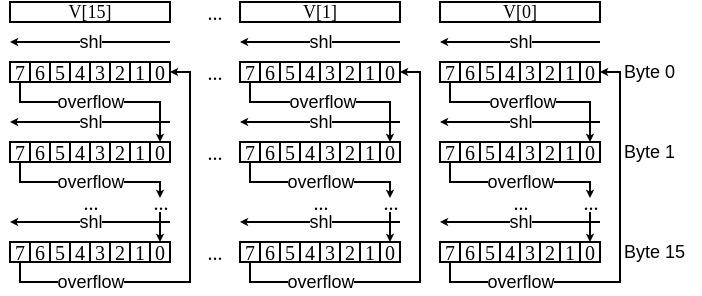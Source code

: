 <mxfile version="20.8.16" type="device"><diagram name="Page-1" id="0pvy6qxoEaxMFoa7EttJ"><mxGraphModel dx="1248" dy="237" grid="1" gridSize="10" guides="1" tooltips="1" connect="1" arrows="1" fold="1" page="1" pageScale="1" pageWidth="850" pageHeight="1100" math="0" shadow="0"><root><mxCell id="0"/><mxCell id="1" parent="0"/><mxCell id="PZWgFPR_Xc56reO80ckv-42" style="edgeStyle=orthogonalEdgeStyle;rounded=0;orthogonalLoop=1;jettySize=auto;html=1;entryX=0.5;entryY=0;entryDx=0;entryDy=0;fontFamily=Helvetica;fontSize=10;endSize=1;" edge="1" parent="1" source="PZWgFPR_Xc56reO80ckv-1"><mxGeometry relative="1" as="geometry"><mxPoint x="275" y="150" as="targetPoint"/><Array as="points"><mxPoint x="205" y="130"/><mxPoint x="275" y="130"/></Array></mxGeometry></mxCell><mxCell id="PZWgFPR_Xc56reO80ckv-47" value="overflow" style="edgeLabel;html=1;align=center;verticalAlign=middle;resizable=0;points=[];fontSize=9;fontFamily=Helvetica;" vertex="1" connectable="0" parent="PZWgFPR_Xc56reO80ckv-42"><mxGeometry x="-0.25" relative="1" as="geometry"><mxPoint x="8" as="offset"/></mxGeometry></mxCell><mxCell id="PZWgFPR_Xc56reO80ckv-1" value="7" style="rounded=0;whiteSpace=wrap;html=1;fontSize=10;fontFamily=Source Code Pro;" vertex="1" parent="1"><mxGeometry x="200" y="110" width="10" height="10" as="geometry"/></mxCell><mxCell id="PZWgFPR_Xc56reO80ckv-2" value="6" style="rounded=0;whiteSpace=wrap;html=1;fontSize=10;fontFamily=Source Code Pro;" vertex="1" parent="1"><mxGeometry x="210" y="110" width="10" height="10" as="geometry"/></mxCell><mxCell id="PZWgFPR_Xc56reO80ckv-3" value="5" style="rounded=0;whiteSpace=wrap;html=1;fontSize=10;fontFamily=Source Code Pro;" vertex="1" parent="1"><mxGeometry x="220" y="110" width="10" height="10" as="geometry"/></mxCell><mxCell id="PZWgFPR_Xc56reO80ckv-4" value="4" style="rounded=0;whiteSpace=wrap;html=1;fontSize=10;fontFamily=Source Code Pro;" vertex="1" parent="1"><mxGeometry x="230" y="110" width="10" height="10" as="geometry"/></mxCell><mxCell id="PZWgFPR_Xc56reO80ckv-5" value="3" style="rounded=0;whiteSpace=wrap;html=1;fontSize=10;fontFamily=Source Code Pro;" vertex="1" parent="1"><mxGeometry x="240" y="110" width="10" height="10" as="geometry"/></mxCell><mxCell id="PZWgFPR_Xc56reO80ckv-6" value="2" style="rounded=0;whiteSpace=wrap;html=1;fontSize=10;fontFamily=Source Code Pro;" vertex="1" parent="1"><mxGeometry x="250" y="110" width="10" height="10" as="geometry"/></mxCell><mxCell id="PZWgFPR_Xc56reO80ckv-7" value="1" style="rounded=0;whiteSpace=wrap;html=1;fontSize=10;fontFamily=Source Code Pro;" vertex="1" parent="1"><mxGeometry x="260" y="110" width="10" height="10" as="geometry"/></mxCell><mxCell id="PZWgFPR_Xc56reO80ckv-8" value="0" style="rounded=0;whiteSpace=wrap;html=1;fontSize=10;fontFamily=Source Code Pro;" vertex="1" parent="1"><mxGeometry x="270" y="110" width="10" height="10" as="geometry"/></mxCell><mxCell id="PZWgFPR_Xc56reO80ckv-36" value="..." style="text;html=1;strokeColor=none;fillColor=none;align=center;verticalAlign=middle;whiteSpace=wrap;rounded=0;fontSize=10;fontFamily=Source Code Pro;" vertex="1" parent="1"><mxGeometry x="95" y="110" width="25" height="10" as="geometry"/></mxCell><mxCell id="PZWgFPR_Xc56reO80ckv-37" value="Byte 0" style="text;html=1;strokeColor=none;fillColor=none;align=left;verticalAlign=middle;whiteSpace=wrap;rounded=0;fontSize=9;fontFamily=Helvetica;" vertex="1" parent="1"><mxGeometry x="290" y="110" width="40" height="10" as="geometry"/></mxCell><mxCell id="PZWgFPR_Xc56reO80ckv-45" value="" style="endArrow=classic;html=1;rounded=0;fontFamily=Helvetica;fontSize=10;endSize=1;" edge="1" parent="1"><mxGeometry width="50" height="50" relative="1" as="geometry"><mxPoint x="280" y="140" as="sourcePoint"/><mxPoint x="200" y="140" as="targetPoint"/></mxGeometry></mxCell><mxCell id="PZWgFPR_Xc56reO80ckv-46" value="shl" style="edgeLabel;html=1;align=center;verticalAlign=middle;resizable=0;points=[];fontSize=9;fontFamily=Helvetica;" vertex="1" connectable="0" parent="PZWgFPR_Xc56reO80ckv-45"><mxGeometry x="0.272" relative="1" as="geometry"><mxPoint x="11" as="offset"/></mxGeometry></mxCell><mxCell id="PZWgFPR_Xc56reO80ckv-48" style="edgeStyle=orthogonalEdgeStyle;rounded=0;orthogonalLoop=1;jettySize=auto;html=1;fontFamily=Helvetica;fontSize=10;endSize=1;" edge="1" parent="1" source="PZWgFPR_Xc56reO80ckv-50"><mxGeometry relative="1" as="geometry"><mxPoint x="275" y="178" as="targetPoint"/><Array as="points"><mxPoint x="205" y="170"/><mxPoint x="275" y="170"/></Array></mxGeometry></mxCell><mxCell id="PZWgFPR_Xc56reO80ckv-49" value="overflow" style="edgeLabel;html=1;align=center;verticalAlign=middle;resizable=0;points=[];fontSize=9;fontFamily=Helvetica;" vertex="1" connectable="0" parent="PZWgFPR_Xc56reO80ckv-48"><mxGeometry x="-0.25" relative="1" as="geometry"><mxPoint x="12" as="offset"/></mxGeometry></mxCell><mxCell id="PZWgFPR_Xc56reO80ckv-50" value="7" style="rounded=0;whiteSpace=wrap;html=1;fontSize=10;fontFamily=Source Code Pro;" vertex="1" parent="1"><mxGeometry x="200" y="150" width="10" height="10" as="geometry"/></mxCell><mxCell id="PZWgFPR_Xc56reO80ckv-51" value="6" style="rounded=0;whiteSpace=wrap;html=1;fontSize=10;fontFamily=Source Code Pro;" vertex="1" parent="1"><mxGeometry x="210" y="150" width="10" height="10" as="geometry"/></mxCell><mxCell id="PZWgFPR_Xc56reO80ckv-52" value="5" style="rounded=0;whiteSpace=wrap;html=1;fontSize=10;fontFamily=Source Code Pro;" vertex="1" parent="1"><mxGeometry x="220" y="150" width="10" height="10" as="geometry"/></mxCell><mxCell id="PZWgFPR_Xc56reO80ckv-53" value="4" style="rounded=0;whiteSpace=wrap;html=1;fontSize=10;fontFamily=Source Code Pro;" vertex="1" parent="1"><mxGeometry x="230" y="150" width="10" height="10" as="geometry"/></mxCell><mxCell id="PZWgFPR_Xc56reO80ckv-54" value="3" style="rounded=0;whiteSpace=wrap;html=1;fontSize=10;fontFamily=Source Code Pro;" vertex="1" parent="1"><mxGeometry x="240" y="150" width="10" height="10" as="geometry"/></mxCell><mxCell id="PZWgFPR_Xc56reO80ckv-55" value="2" style="rounded=0;whiteSpace=wrap;html=1;fontSize=10;fontFamily=Source Code Pro;" vertex="1" parent="1"><mxGeometry x="250" y="150" width="10" height="10" as="geometry"/></mxCell><mxCell id="PZWgFPR_Xc56reO80ckv-56" value="1" style="rounded=0;whiteSpace=wrap;html=1;fontSize=10;fontFamily=Source Code Pro;" vertex="1" parent="1"><mxGeometry x="260" y="150" width="10" height="10" as="geometry"/></mxCell><mxCell id="PZWgFPR_Xc56reO80ckv-57" value="0" style="rounded=0;whiteSpace=wrap;html=1;fontSize=10;fontFamily=Source Code Pro;" vertex="1" parent="1"><mxGeometry x="270" y="150" width="10" height="10" as="geometry"/></mxCell><mxCell id="PZWgFPR_Xc56reO80ckv-58" value="..." style="text;html=1;strokeColor=none;fillColor=none;align=center;verticalAlign=middle;whiteSpace=wrap;rounded=0;fontSize=10;fontFamily=Source Code Pro;" vertex="1" parent="1"><mxGeometry x="95" y="150" width="25" height="10" as="geometry"/></mxCell><mxCell id="PZWgFPR_Xc56reO80ckv-59" value="Byte 1" style="text;html=1;strokeColor=none;fillColor=none;align=left;verticalAlign=middle;whiteSpace=wrap;rounded=0;fontSize=9;fontFamily=Helvetica;" vertex="1" parent="1"><mxGeometry x="290" y="150" width="40" height="10" as="geometry"/></mxCell><mxCell id="PZWgFPR_Xc56reO80ckv-60" value="" style="endArrow=classic;html=1;rounded=0;fontFamily=Helvetica;fontSize=10;endSize=1;" edge="1" parent="1"><mxGeometry width="50" height="50" relative="1" as="geometry"><mxPoint x="280" y="190" as="sourcePoint"/><mxPoint x="200.0" y="190" as="targetPoint"/><Array as="points"><mxPoint x="240" y="190"/></Array></mxGeometry></mxCell><mxCell id="PZWgFPR_Xc56reO80ckv-61" value="shl" style="edgeLabel;html=1;align=center;verticalAlign=middle;resizable=0;points=[];fontSize=9;fontFamily=Helvetica;" vertex="1" connectable="0" parent="PZWgFPR_Xc56reO80ckv-60"><mxGeometry x="0.272" relative="1" as="geometry"><mxPoint x="11" as="offset"/></mxGeometry></mxCell><mxCell id="PZWgFPR_Xc56reO80ckv-62" style="edgeStyle=orthogonalEdgeStyle;rounded=0;orthogonalLoop=1;jettySize=auto;html=1;fontFamily=Helvetica;fontSize=10;endSize=1;entryX=1;entryY=0.5;entryDx=0;entryDy=0;" edge="1" parent="1" source="PZWgFPR_Xc56reO80ckv-64" target="PZWgFPR_Xc56reO80ckv-8"><mxGeometry relative="1" as="geometry"><mxPoint x="275" y="260" as="targetPoint"/><Array as="points"><mxPoint x="205" y="220"/><mxPoint x="290" y="220"/><mxPoint x="290" y="115"/></Array></mxGeometry></mxCell><mxCell id="PZWgFPR_Xc56reO80ckv-63" value="overflow" style="edgeLabel;html=1;align=center;verticalAlign=middle;resizable=0;points=[];fontSize=9;fontFamily=Helvetica;" vertex="1" connectable="0" parent="PZWgFPR_Xc56reO80ckv-62"><mxGeometry x="-0.25" relative="1" as="geometry"><mxPoint x="-34" as="offset"/></mxGeometry></mxCell><mxCell id="PZWgFPR_Xc56reO80ckv-64" value="7" style="rounded=0;whiteSpace=wrap;html=1;fontSize=10;fontFamily=Source Code Pro;" vertex="1" parent="1"><mxGeometry x="200" y="200" width="10" height="10" as="geometry"/></mxCell><mxCell id="PZWgFPR_Xc56reO80ckv-65" value="6" style="rounded=0;whiteSpace=wrap;html=1;fontSize=10;fontFamily=Source Code Pro;" vertex="1" parent="1"><mxGeometry x="210" y="200" width="10" height="10" as="geometry"/></mxCell><mxCell id="PZWgFPR_Xc56reO80ckv-66" value="5" style="rounded=0;whiteSpace=wrap;html=1;fontSize=10;fontFamily=Source Code Pro;" vertex="1" parent="1"><mxGeometry x="220" y="200" width="10" height="10" as="geometry"/></mxCell><mxCell id="PZWgFPR_Xc56reO80ckv-67" value="4" style="rounded=0;whiteSpace=wrap;html=1;fontSize=10;fontFamily=Source Code Pro;" vertex="1" parent="1"><mxGeometry x="230" y="200" width="10" height="10" as="geometry"/></mxCell><mxCell id="PZWgFPR_Xc56reO80ckv-68" value="3" style="rounded=0;whiteSpace=wrap;html=1;fontSize=10;fontFamily=Source Code Pro;" vertex="1" parent="1"><mxGeometry x="240" y="200" width="10" height="10" as="geometry"/></mxCell><mxCell id="PZWgFPR_Xc56reO80ckv-69" value="2" style="rounded=0;whiteSpace=wrap;html=1;fontSize=10;fontFamily=Source Code Pro;" vertex="1" parent="1"><mxGeometry x="250" y="200" width="10" height="10" as="geometry"/></mxCell><mxCell id="PZWgFPR_Xc56reO80ckv-70" value="1" style="rounded=0;whiteSpace=wrap;html=1;fontSize=10;fontFamily=Source Code Pro;" vertex="1" parent="1"><mxGeometry x="260" y="200" width="10" height="10" as="geometry"/></mxCell><mxCell id="PZWgFPR_Xc56reO80ckv-71" value="0" style="rounded=0;whiteSpace=wrap;html=1;fontSize=10;fontFamily=Source Code Pro;" vertex="1" parent="1"><mxGeometry x="270" y="200" width="10" height="10" as="geometry"/></mxCell><mxCell id="PZWgFPR_Xc56reO80ckv-72" value="..." style="text;html=1;strokeColor=none;fillColor=none;align=center;verticalAlign=middle;whiteSpace=wrap;rounded=0;fontSize=10;fontFamily=Source Code Pro;" vertex="1" parent="1"><mxGeometry x="95" y="200" width="25" height="10" as="geometry"/></mxCell><mxCell id="PZWgFPR_Xc56reO80ckv-73" value="Byte 15" style="text;html=1;strokeColor=none;fillColor=none;align=left;verticalAlign=middle;whiteSpace=wrap;rounded=0;fontSize=9;fontFamily=Helvetica;" vertex="1" parent="1"><mxGeometry x="290" y="200" width="40" height="10" as="geometry"/></mxCell><mxCell id="PZWgFPR_Xc56reO80ckv-76" value="..." style="text;html=1;strokeColor=none;fillColor=none;align=center;verticalAlign=middle;whiteSpace=wrap;rounded=0;fontSize=10;fontFamily=Source Code Pro;" vertex="1" parent="1"><mxGeometry x="227.5" y="180" width="25" as="geometry"/></mxCell><mxCell id="PZWgFPR_Xc56reO80ckv-86" value="" style="endArrow=classic;html=1;rounded=0;fontFamily=Helvetica;fontSize=10;endSize=1;entryX=0.5;entryY=0;entryDx=0;entryDy=0;" edge="1" parent="1"><mxGeometry width="50" height="50" relative="1" as="geometry"><mxPoint x="275" y="185" as="sourcePoint"/><mxPoint x="275" y="200" as="targetPoint"/></mxGeometry></mxCell><mxCell id="PZWgFPR_Xc56reO80ckv-90" value="..." style="text;html=1;strokeColor=none;fillColor=none;align=center;verticalAlign=middle;whiteSpace=wrap;rounded=0;fontSize=10;fontFamily=Source Code Pro;" vertex="1" parent="1"><mxGeometry x="262.5" y="180" width="25" as="geometry"/></mxCell><mxCell id="PZWgFPR_Xc56reO80ckv-91" value="" style="endArrow=classic;html=1;rounded=0;fontFamily=Helvetica;fontSize=10;endSize=1;" edge="1" parent="1"><mxGeometry width="50" height="50" relative="1" as="geometry"><mxPoint x="280" y="100" as="sourcePoint"/><mxPoint x="200" y="100" as="targetPoint"/></mxGeometry></mxCell><mxCell id="PZWgFPR_Xc56reO80ckv-92" value="shl" style="edgeLabel;html=1;align=center;verticalAlign=middle;resizable=0;points=[];fontSize=9;fontFamily=Helvetica;" vertex="1" connectable="0" parent="PZWgFPR_Xc56reO80ckv-91"><mxGeometry x="0.272" relative="1" as="geometry"><mxPoint x="11" as="offset"/></mxGeometry></mxCell><mxCell id="PZWgFPR_Xc56reO80ckv-93" style="edgeStyle=orthogonalEdgeStyle;rounded=0;orthogonalLoop=1;jettySize=auto;html=1;entryX=0.5;entryY=0;entryDx=0;entryDy=0;fontFamily=Helvetica;fontSize=10;endSize=1;" edge="1" parent="1" source="PZWgFPR_Xc56reO80ckv-95"><mxGeometry relative="1" as="geometry"><mxPoint x="175" y="150" as="targetPoint"/><Array as="points"><mxPoint x="105" y="130"/><mxPoint x="175" y="130"/></Array></mxGeometry></mxCell><mxCell id="PZWgFPR_Xc56reO80ckv-94" value="overflow" style="edgeLabel;html=1;align=center;verticalAlign=middle;resizable=0;points=[];fontSize=9;fontFamily=Helvetica;" vertex="1" connectable="0" parent="PZWgFPR_Xc56reO80ckv-93"><mxGeometry x="-0.25" relative="1" as="geometry"><mxPoint x="8" as="offset"/></mxGeometry></mxCell><mxCell id="PZWgFPR_Xc56reO80ckv-95" value="7" style="rounded=0;whiteSpace=wrap;html=1;fontSize=10;fontFamily=Source Code Pro;" vertex="1" parent="1"><mxGeometry x="100" y="110" width="10" height="10" as="geometry"/></mxCell><mxCell id="PZWgFPR_Xc56reO80ckv-96" value="6" style="rounded=0;whiteSpace=wrap;html=1;fontSize=10;fontFamily=Source Code Pro;" vertex="1" parent="1"><mxGeometry x="110" y="110" width="10" height="10" as="geometry"/></mxCell><mxCell id="PZWgFPR_Xc56reO80ckv-97" value="5" style="rounded=0;whiteSpace=wrap;html=1;fontSize=10;fontFamily=Source Code Pro;" vertex="1" parent="1"><mxGeometry x="120" y="110" width="10" height="10" as="geometry"/></mxCell><mxCell id="PZWgFPR_Xc56reO80ckv-98" value="4" style="rounded=0;whiteSpace=wrap;html=1;fontSize=10;fontFamily=Source Code Pro;" vertex="1" parent="1"><mxGeometry x="130" y="110" width="10" height="10" as="geometry"/></mxCell><mxCell id="PZWgFPR_Xc56reO80ckv-99" value="3" style="rounded=0;whiteSpace=wrap;html=1;fontSize=10;fontFamily=Source Code Pro;" vertex="1" parent="1"><mxGeometry x="140" y="110" width="10" height="10" as="geometry"/></mxCell><mxCell id="PZWgFPR_Xc56reO80ckv-100" value="2" style="rounded=0;whiteSpace=wrap;html=1;fontSize=10;fontFamily=Source Code Pro;" vertex="1" parent="1"><mxGeometry x="150" y="110" width="10" height="10" as="geometry"/></mxCell><mxCell id="PZWgFPR_Xc56reO80ckv-101" value="1" style="rounded=0;whiteSpace=wrap;html=1;fontSize=10;fontFamily=Source Code Pro;" vertex="1" parent="1"><mxGeometry x="160" y="110" width="10" height="10" as="geometry"/></mxCell><mxCell id="PZWgFPR_Xc56reO80ckv-102" value="0" style="rounded=0;whiteSpace=wrap;html=1;fontSize=10;fontFamily=Source Code Pro;" vertex="1" parent="1"><mxGeometry x="170" y="110" width="10" height="10" as="geometry"/></mxCell><mxCell id="PZWgFPR_Xc56reO80ckv-103" value="" style="endArrow=classic;html=1;rounded=0;fontFamily=Helvetica;fontSize=10;endSize=1;" edge="1" parent="1"><mxGeometry width="50" height="50" relative="1" as="geometry"><mxPoint x="180" y="140" as="sourcePoint"/><mxPoint x="100" y="140" as="targetPoint"/></mxGeometry></mxCell><mxCell id="PZWgFPR_Xc56reO80ckv-104" value="shl" style="edgeLabel;html=1;align=center;verticalAlign=middle;resizable=0;points=[];fontSize=9;fontFamily=Helvetica;" vertex="1" connectable="0" parent="PZWgFPR_Xc56reO80ckv-103"><mxGeometry x="0.272" relative="1" as="geometry"><mxPoint x="11" as="offset"/></mxGeometry></mxCell><mxCell id="PZWgFPR_Xc56reO80ckv-105" style="edgeStyle=orthogonalEdgeStyle;rounded=0;orthogonalLoop=1;jettySize=auto;html=1;fontFamily=Helvetica;fontSize=10;endSize=1;" edge="1" parent="1" source="PZWgFPR_Xc56reO80ckv-107"><mxGeometry relative="1" as="geometry"><mxPoint x="175" y="178" as="targetPoint"/><Array as="points"><mxPoint x="105" y="170"/><mxPoint x="175" y="170"/></Array></mxGeometry></mxCell><mxCell id="PZWgFPR_Xc56reO80ckv-106" value="overflow" style="edgeLabel;html=1;align=center;verticalAlign=middle;resizable=0;points=[];fontSize=9;fontFamily=Helvetica;" vertex="1" connectable="0" parent="PZWgFPR_Xc56reO80ckv-105"><mxGeometry x="-0.25" relative="1" as="geometry"><mxPoint x="12" as="offset"/></mxGeometry></mxCell><mxCell id="PZWgFPR_Xc56reO80ckv-107" value="7" style="rounded=0;whiteSpace=wrap;html=1;fontSize=10;fontFamily=Source Code Pro;" vertex="1" parent="1"><mxGeometry x="100" y="150" width="10" height="10" as="geometry"/></mxCell><mxCell id="PZWgFPR_Xc56reO80ckv-108" value="6" style="rounded=0;whiteSpace=wrap;html=1;fontSize=10;fontFamily=Source Code Pro;" vertex="1" parent="1"><mxGeometry x="110" y="150" width="10" height="10" as="geometry"/></mxCell><mxCell id="PZWgFPR_Xc56reO80ckv-109" value="5" style="rounded=0;whiteSpace=wrap;html=1;fontSize=10;fontFamily=Source Code Pro;" vertex="1" parent="1"><mxGeometry x="120" y="150" width="10" height="10" as="geometry"/></mxCell><mxCell id="PZWgFPR_Xc56reO80ckv-110" value="4" style="rounded=0;whiteSpace=wrap;html=1;fontSize=10;fontFamily=Source Code Pro;" vertex="1" parent="1"><mxGeometry x="130" y="150" width="10" height="10" as="geometry"/></mxCell><mxCell id="PZWgFPR_Xc56reO80ckv-111" value="3" style="rounded=0;whiteSpace=wrap;html=1;fontSize=10;fontFamily=Source Code Pro;" vertex="1" parent="1"><mxGeometry x="140" y="150" width="10" height="10" as="geometry"/></mxCell><mxCell id="PZWgFPR_Xc56reO80ckv-112" value="2" style="rounded=0;whiteSpace=wrap;html=1;fontSize=10;fontFamily=Source Code Pro;" vertex="1" parent="1"><mxGeometry x="150" y="150" width="10" height="10" as="geometry"/></mxCell><mxCell id="PZWgFPR_Xc56reO80ckv-113" value="1" style="rounded=0;whiteSpace=wrap;html=1;fontSize=10;fontFamily=Source Code Pro;" vertex="1" parent="1"><mxGeometry x="160" y="150" width="10" height="10" as="geometry"/></mxCell><mxCell id="PZWgFPR_Xc56reO80ckv-114" value="0" style="rounded=0;whiteSpace=wrap;html=1;fontSize=10;fontFamily=Source Code Pro;" vertex="1" parent="1"><mxGeometry x="170" y="150" width="10" height="10" as="geometry"/></mxCell><mxCell id="PZWgFPR_Xc56reO80ckv-115" value="" style="endArrow=classic;html=1;rounded=0;fontFamily=Helvetica;fontSize=10;endSize=1;" edge="1" parent="1"><mxGeometry width="50" height="50" relative="1" as="geometry"><mxPoint x="180" y="190" as="sourcePoint"/><mxPoint x="100" y="190" as="targetPoint"/><Array as="points"><mxPoint x="140" y="190"/></Array></mxGeometry></mxCell><mxCell id="PZWgFPR_Xc56reO80ckv-116" value="shl" style="edgeLabel;html=1;align=center;verticalAlign=middle;resizable=0;points=[];fontSize=9;fontFamily=Helvetica;" vertex="1" connectable="0" parent="PZWgFPR_Xc56reO80ckv-115"><mxGeometry x="0.272" relative="1" as="geometry"><mxPoint x="11" as="offset"/></mxGeometry></mxCell><mxCell id="PZWgFPR_Xc56reO80ckv-140" style="edgeStyle=orthogonalEdgeStyle;rounded=0;orthogonalLoop=1;jettySize=auto;html=1;entryX=1;entryY=0.5;entryDx=0;entryDy=0;fontFamily=Source Code Pro;fontSize=9;endSize=1;" edge="1" parent="1" source="PZWgFPR_Xc56reO80ckv-117" target="PZWgFPR_Xc56reO80ckv-102"><mxGeometry relative="1" as="geometry"><Array as="points"><mxPoint x="105" y="220"/><mxPoint x="190" y="220"/><mxPoint x="190" y="115"/></Array></mxGeometry></mxCell><mxCell id="PZWgFPR_Xc56reO80ckv-141" value="&lt;font face=&quot;Helvetica&quot;&gt;overflow&lt;/font&gt;" style="edgeLabel;html=1;align=center;verticalAlign=middle;resizable=0;points=[];fontSize=9;fontFamily=Source Code Pro;" vertex="1" connectable="0" parent="PZWgFPR_Xc56reO80ckv-140"><mxGeometry x="-0.649" relative="1" as="geometry"><mxPoint x="8" as="offset"/></mxGeometry></mxCell><mxCell id="PZWgFPR_Xc56reO80ckv-117" value="7" style="rounded=0;whiteSpace=wrap;html=1;fontSize=10;fontFamily=Source Code Pro;" vertex="1" parent="1"><mxGeometry x="100" y="200" width="10" height="10" as="geometry"/></mxCell><mxCell id="PZWgFPR_Xc56reO80ckv-118" value="6" style="rounded=0;whiteSpace=wrap;html=1;fontSize=10;fontFamily=Source Code Pro;" vertex="1" parent="1"><mxGeometry x="110" y="200" width="10" height="10" as="geometry"/></mxCell><mxCell id="PZWgFPR_Xc56reO80ckv-119" value="5" style="rounded=0;whiteSpace=wrap;html=1;fontSize=10;fontFamily=Source Code Pro;" vertex="1" parent="1"><mxGeometry x="120" y="200" width="10" height="10" as="geometry"/></mxCell><mxCell id="PZWgFPR_Xc56reO80ckv-120" value="4" style="rounded=0;whiteSpace=wrap;html=1;fontSize=10;fontFamily=Source Code Pro;" vertex="1" parent="1"><mxGeometry x="130" y="200" width="10" height="10" as="geometry"/></mxCell><mxCell id="PZWgFPR_Xc56reO80ckv-121" value="3" style="rounded=0;whiteSpace=wrap;html=1;fontSize=10;fontFamily=Source Code Pro;" vertex="1" parent="1"><mxGeometry x="140" y="200" width="10" height="10" as="geometry"/></mxCell><mxCell id="PZWgFPR_Xc56reO80ckv-122" value="2" style="rounded=0;whiteSpace=wrap;html=1;fontSize=10;fontFamily=Source Code Pro;" vertex="1" parent="1"><mxGeometry x="150" y="200" width="10" height="10" as="geometry"/></mxCell><mxCell id="PZWgFPR_Xc56reO80ckv-123" value="1" style="rounded=0;whiteSpace=wrap;html=1;fontSize=10;fontFamily=Source Code Pro;" vertex="1" parent="1"><mxGeometry x="160" y="200" width="10" height="10" as="geometry"/></mxCell><mxCell id="PZWgFPR_Xc56reO80ckv-124" value="0" style="rounded=0;whiteSpace=wrap;html=1;fontSize=10;fontFamily=Source Code Pro;" vertex="1" parent="1"><mxGeometry x="170" y="200" width="10" height="10" as="geometry"/></mxCell><mxCell id="PZWgFPR_Xc56reO80ckv-125" value="..." style="text;html=1;strokeColor=none;fillColor=none;align=center;verticalAlign=middle;whiteSpace=wrap;rounded=0;fontSize=10;fontFamily=Source Code Pro;" vertex="1" parent="1"><mxGeometry x="127.5" y="180" width="25" as="geometry"/></mxCell><mxCell id="PZWgFPR_Xc56reO80ckv-126" value="" style="endArrow=classic;html=1;rounded=0;fontFamily=Helvetica;fontSize=10;endSize=1;entryX=0.5;entryY=0;entryDx=0;entryDy=0;" edge="1" parent="1"><mxGeometry width="50" height="50" relative="1" as="geometry"><mxPoint x="175" y="185" as="sourcePoint"/><mxPoint x="175" y="200" as="targetPoint"/></mxGeometry></mxCell><mxCell id="PZWgFPR_Xc56reO80ckv-127" value="" style="endArrow=classic;html=1;rounded=0;fontFamily=Helvetica;fontSize=10;endSize=1;" edge="1" parent="1"><mxGeometry width="50" height="50" relative="1" as="geometry"><mxPoint x="180" y="100" as="sourcePoint"/><mxPoint x="100" y="100" as="targetPoint"/></mxGeometry></mxCell><mxCell id="PZWgFPR_Xc56reO80ckv-128" value="shl" style="edgeLabel;html=1;align=center;verticalAlign=middle;resizable=0;points=[];fontSize=9;fontFamily=Helvetica;" vertex="1" connectable="0" parent="PZWgFPR_Xc56reO80ckv-127"><mxGeometry x="0.272" relative="1" as="geometry"><mxPoint x="11" as="offset"/></mxGeometry></mxCell><mxCell id="PZWgFPR_Xc56reO80ckv-133" value="&lt;font face=&quot;Source Code Pro&quot; style=&quot;font-size: 9px;&quot;&gt;V[0]&lt;/font&gt;" style="rounded=0;whiteSpace=wrap;html=1;fontFamily=Helvetica;fontSize=9;" vertex="1" parent="1"><mxGeometry x="200" y="80" width="80" height="10" as="geometry"/></mxCell><mxCell id="PZWgFPR_Xc56reO80ckv-134" value="&lt;font face=&quot;Source Code Pro&quot; style=&quot;font-size: 9px;&quot;&gt;V[1]&lt;/font&gt;" style="rounded=0;whiteSpace=wrap;html=1;fontFamily=Helvetica;fontSize=9;" vertex="1" parent="1"><mxGeometry x="100" y="80" width="80" height="10" as="geometry"/></mxCell><mxCell id="PZWgFPR_Xc56reO80ckv-135" value="..." style="text;html=1;strokeColor=none;fillColor=none;align=center;verticalAlign=middle;whiteSpace=wrap;rounded=0;fontSize=10;fontFamily=Source Code Pro;" vertex="1" parent="1"><mxGeometry x="75" y="80" width="25" height="10" as="geometry"/></mxCell><mxCell id="PZWgFPR_Xc56reO80ckv-142" value="..." style="text;html=1;strokeColor=none;fillColor=none;align=center;verticalAlign=middle;whiteSpace=wrap;rounded=0;fontSize=10;fontFamily=Source Code Pro;" vertex="1" parent="1"><mxGeometry x="75" y="110" width="25" height="10" as="geometry"/></mxCell><mxCell id="PZWgFPR_Xc56reO80ckv-143" value="..." style="text;html=1;strokeColor=none;fillColor=none;align=center;verticalAlign=middle;whiteSpace=wrap;rounded=0;fontSize=10;fontFamily=Source Code Pro;" vertex="1" parent="1"><mxGeometry x="75" y="150" width="25" height="10" as="geometry"/></mxCell><mxCell id="PZWgFPR_Xc56reO80ckv-144" value="..." style="text;html=1;strokeColor=none;fillColor=none;align=center;verticalAlign=middle;whiteSpace=wrap;rounded=0;fontSize=10;fontFamily=Source Code Pro;" vertex="1" parent="1"><mxGeometry x="75" y="200" width="25" height="10" as="geometry"/></mxCell><mxCell id="PZWgFPR_Xc56reO80ckv-146" value="..." style="text;html=1;strokeColor=none;fillColor=none;align=center;verticalAlign=middle;whiteSpace=wrap;rounded=0;fontSize=10;fontFamily=Source Code Pro;" vertex="1" parent="1"><mxGeometry x="-20" y="110" width="25" height="10" as="geometry"/></mxCell><mxCell id="PZWgFPR_Xc56reO80ckv-149" value="..." style="text;html=1;strokeColor=none;fillColor=none;align=center;verticalAlign=middle;whiteSpace=wrap;rounded=0;fontSize=10;fontFamily=Source Code Pro;" vertex="1" parent="1"><mxGeometry x="-20" y="150" width="25" height="10" as="geometry"/></mxCell><mxCell id="PZWgFPR_Xc56reO80ckv-150" value="..." style="text;html=1;strokeColor=none;fillColor=none;align=center;verticalAlign=middle;whiteSpace=wrap;rounded=0;fontSize=10;fontFamily=Source Code Pro;" vertex="1" parent="1"><mxGeometry x="-20" y="200" width="25" height="10" as="geometry"/></mxCell><mxCell id="PZWgFPR_Xc56reO80ckv-151" style="edgeStyle=orthogonalEdgeStyle;rounded=0;orthogonalLoop=1;jettySize=auto;html=1;entryX=0.5;entryY=0;entryDx=0;entryDy=0;fontFamily=Helvetica;fontSize=10;endSize=1;" edge="1" parent="1" source="PZWgFPR_Xc56reO80ckv-153"><mxGeometry relative="1" as="geometry"><mxPoint x="60" y="150" as="targetPoint"/><Array as="points"><mxPoint x="-10" y="130"/><mxPoint x="60" y="130"/></Array></mxGeometry></mxCell><mxCell id="PZWgFPR_Xc56reO80ckv-152" value="overflow" style="edgeLabel;html=1;align=center;verticalAlign=middle;resizable=0;points=[];fontSize=9;fontFamily=Helvetica;" vertex="1" connectable="0" parent="PZWgFPR_Xc56reO80ckv-151"><mxGeometry x="-0.25" relative="1" as="geometry"><mxPoint x="7" as="offset"/></mxGeometry></mxCell><mxCell id="PZWgFPR_Xc56reO80ckv-153" value="7" style="rounded=0;whiteSpace=wrap;html=1;fontSize=10;fontFamily=Source Code Pro;" vertex="1" parent="1"><mxGeometry x="-15" y="110" width="10" height="10" as="geometry"/></mxCell><mxCell id="PZWgFPR_Xc56reO80ckv-154" value="6" style="rounded=0;whiteSpace=wrap;html=1;fontSize=10;fontFamily=Source Code Pro;" vertex="1" parent="1"><mxGeometry x="-5" y="110" width="10" height="10" as="geometry"/></mxCell><mxCell id="PZWgFPR_Xc56reO80ckv-155" value="5" style="rounded=0;whiteSpace=wrap;html=1;fontSize=10;fontFamily=Source Code Pro;" vertex="1" parent="1"><mxGeometry x="5" y="110" width="10" height="10" as="geometry"/></mxCell><mxCell id="PZWgFPR_Xc56reO80ckv-156" value="4" style="rounded=0;whiteSpace=wrap;html=1;fontSize=10;fontFamily=Source Code Pro;" vertex="1" parent="1"><mxGeometry x="15" y="110" width="10" height="10" as="geometry"/></mxCell><mxCell id="PZWgFPR_Xc56reO80ckv-157" value="3" style="rounded=0;whiteSpace=wrap;html=1;fontSize=10;fontFamily=Source Code Pro;" vertex="1" parent="1"><mxGeometry x="25" y="110" width="10" height="10" as="geometry"/></mxCell><mxCell id="PZWgFPR_Xc56reO80ckv-158" value="2" style="rounded=0;whiteSpace=wrap;html=1;fontSize=10;fontFamily=Source Code Pro;" vertex="1" parent="1"><mxGeometry x="35" y="110" width="10" height="10" as="geometry"/></mxCell><mxCell id="PZWgFPR_Xc56reO80ckv-159" value="1" style="rounded=0;whiteSpace=wrap;html=1;fontSize=10;fontFamily=Source Code Pro;" vertex="1" parent="1"><mxGeometry x="45" y="110" width="10" height="10" as="geometry"/></mxCell><mxCell id="PZWgFPR_Xc56reO80ckv-160" value="0" style="rounded=0;whiteSpace=wrap;html=1;fontSize=10;fontFamily=Source Code Pro;" vertex="1" parent="1"><mxGeometry x="55" y="110" width="10" height="10" as="geometry"/></mxCell><mxCell id="PZWgFPR_Xc56reO80ckv-161" value="" style="endArrow=classic;html=1;rounded=0;fontFamily=Helvetica;fontSize=10;endSize=1;" edge="1" parent="1"><mxGeometry width="50" height="50" relative="1" as="geometry"><mxPoint x="65" y="140" as="sourcePoint"/><mxPoint x="-15" y="140" as="targetPoint"/></mxGeometry></mxCell><mxCell id="PZWgFPR_Xc56reO80ckv-162" value="shl" style="edgeLabel;html=1;align=center;verticalAlign=middle;resizable=0;points=[];fontSize=9;fontFamily=Helvetica;" vertex="1" connectable="0" parent="PZWgFPR_Xc56reO80ckv-161"><mxGeometry x="0.272" relative="1" as="geometry"><mxPoint x="11" as="offset"/></mxGeometry></mxCell><mxCell id="PZWgFPR_Xc56reO80ckv-163" style="edgeStyle=orthogonalEdgeStyle;rounded=0;orthogonalLoop=1;jettySize=auto;html=1;fontFamily=Helvetica;fontSize=10;endSize=1;" edge="1" parent="1" source="PZWgFPR_Xc56reO80ckv-165"><mxGeometry relative="1" as="geometry"><mxPoint x="60" y="178" as="targetPoint"/><Array as="points"><mxPoint x="-10" y="170"/><mxPoint x="60" y="170"/></Array></mxGeometry></mxCell><mxCell id="PZWgFPR_Xc56reO80ckv-164" value="overflow" style="edgeLabel;html=1;align=center;verticalAlign=middle;resizable=0;points=[];fontSize=9;fontFamily=Helvetica;" vertex="1" connectable="0" parent="PZWgFPR_Xc56reO80ckv-163"><mxGeometry x="-0.25" relative="1" as="geometry"><mxPoint x="12" as="offset"/></mxGeometry></mxCell><mxCell id="PZWgFPR_Xc56reO80ckv-165" value="7" style="rounded=0;whiteSpace=wrap;html=1;fontSize=10;fontFamily=Source Code Pro;" vertex="1" parent="1"><mxGeometry x="-15" y="150" width="10" height="10" as="geometry"/></mxCell><mxCell id="PZWgFPR_Xc56reO80ckv-166" value="6" style="rounded=0;whiteSpace=wrap;html=1;fontSize=10;fontFamily=Source Code Pro;" vertex="1" parent="1"><mxGeometry x="-5" y="150" width="10" height="10" as="geometry"/></mxCell><mxCell id="PZWgFPR_Xc56reO80ckv-167" value="5" style="rounded=0;whiteSpace=wrap;html=1;fontSize=10;fontFamily=Source Code Pro;" vertex="1" parent="1"><mxGeometry x="5" y="150" width="10" height="10" as="geometry"/></mxCell><mxCell id="PZWgFPR_Xc56reO80ckv-168" value="4" style="rounded=0;whiteSpace=wrap;html=1;fontSize=10;fontFamily=Source Code Pro;" vertex="1" parent="1"><mxGeometry x="15" y="150" width="10" height="10" as="geometry"/></mxCell><mxCell id="PZWgFPR_Xc56reO80ckv-169" value="3" style="rounded=0;whiteSpace=wrap;html=1;fontSize=10;fontFamily=Source Code Pro;" vertex="1" parent="1"><mxGeometry x="25" y="150" width="10" height="10" as="geometry"/></mxCell><mxCell id="PZWgFPR_Xc56reO80ckv-170" value="2" style="rounded=0;whiteSpace=wrap;html=1;fontSize=10;fontFamily=Source Code Pro;" vertex="1" parent="1"><mxGeometry x="35" y="150" width="10" height="10" as="geometry"/></mxCell><mxCell id="PZWgFPR_Xc56reO80ckv-171" value="1" style="rounded=0;whiteSpace=wrap;html=1;fontSize=10;fontFamily=Source Code Pro;" vertex="1" parent="1"><mxGeometry x="45" y="150" width="10" height="10" as="geometry"/></mxCell><mxCell id="PZWgFPR_Xc56reO80ckv-172" value="0" style="rounded=0;whiteSpace=wrap;html=1;fontSize=10;fontFamily=Source Code Pro;" vertex="1" parent="1"><mxGeometry x="55" y="150" width="10" height="10" as="geometry"/></mxCell><mxCell id="PZWgFPR_Xc56reO80ckv-173" value="" style="endArrow=classic;html=1;rounded=0;fontFamily=Helvetica;fontSize=10;endSize=1;" edge="1" parent="1"><mxGeometry width="50" height="50" relative="1" as="geometry"><mxPoint x="65" y="190" as="sourcePoint"/><mxPoint x="-15" y="190" as="targetPoint"/><Array as="points"><mxPoint x="25" y="190"/></Array></mxGeometry></mxCell><mxCell id="PZWgFPR_Xc56reO80ckv-174" value="shl" style="edgeLabel;html=1;align=center;verticalAlign=middle;resizable=0;points=[];fontSize=9;fontFamily=Helvetica;" vertex="1" connectable="0" parent="PZWgFPR_Xc56reO80ckv-173"><mxGeometry x="0.272" relative="1" as="geometry"><mxPoint x="11" as="offset"/></mxGeometry></mxCell><mxCell id="PZWgFPR_Xc56reO80ckv-175" style="edgeStyle=orthogonalEdgeStyle;rounded=0;orthogonalLoop=1;jettySize=auto;html=1;entryX=1;entryY=0.5;entryDx=0;entryDy=0;fontFamily=Source Code Pro;fontSize=9;endSize=1;" edge="1" parent="1" source="PZWgFPR_Xc56reO80ckv-177" target="PZWgFPR_Xc56reO80ckv-160"><mxGeometry relative="1" as="geometry"><Array as="points"><mxPoint x="-10" y="220"/><mxPoint x="75" y="220"/><mxPoint x="75" y="115"/></Array></mxGeometry></mxCell><mxCell id="PZWgFPR_Xc56reO80ckv-176" value="&lt;font face=&quot;Helvetica&quot;&gt;overflow&lt;/font&gt;" style="edgeLabel;html=1;align=center;verticalAlign=middle;resizable=0;points=[];fontSize=9;fontFamily=Source Code Pro;" vertex="1" connectable="0" parent="PZWgFPR_Xc56reO80ckv-175"><mxGeometry x="-0.649" relative="1" as="geometry"><mxPoint x="8" as="offset"/></mxGeometry></mxCell><mxCell id="PZWgFPR_Xc56reO80ckv-177" value="7" style="rounded=0;whiteSpace=wrap;html=1;fontSize=10;fontFamily=Source Code Pro;" vertex="1" parent="1"><mxGeometry x="-15" y="200" width="10" height="10" as="geometry"/></mxCell><mxCell id="PZWgFPR_Xc56reO80ckv-178" value="6" style="rounded=0;whiteSpace=wrap;html=1;fontSize=10;fontFamily=Source Code Pro;" vertex="1" parent="1"><mxGeometry x="-5" y="200" width="10" height="10" as="geometry"/></mxCell><mxCell id="PZWgFPR_Xc56reO80ckv-179" value="5" style="rounded=0;whiteSpace=wrap;html=1;fontSize=10;fontFamily=Source Code Pro;" vertex="1" parent="1"><mxGeometry x="5" y="200" width="10" height="10" as="geometry"/></mxCell><mxCell id="PZWgFPR_Xc56reO80ckv-180" value="4" style="rounded=0;whiteSpace=wrap;html=1;fontSize=10;fontFamily=Source Code Pro;" vertex="1" parent="1"><mxGeometry x="15" y="200" width="10" height="10" as="geometry"/></mxCell><mxCell id="PZWgFPR_Xc56reO80ckv-181" value="3" style="rounded=0;whiteSpace=wrap;html=1;fontSize=10;fontFamily=Source Code Pro;" vertex="1" parent="1"><mxGeometry x="25" y="200" width="10" height="10" as="geometry"/></mxCell><mxCell id="PZWgFPR_Xc56reO80ckv-182" value="2" style="rounded=0;whiteSpace=wrap;html=1;fontSize=10;fontFamily=Source Code Pro;" vertex="1" parent="1"><mxGeometry x="35" y="200" width="10" height="10" as="geometry"/></mxCell><mxCell id="PZWgFPR_Xc56reO80ckv-183" value="1" style="rounded=0;whiteSpace=wrap;html=1;fontSize=10;fontFamily=Source Code Pro;" vertex="1" parent="1"><mxGeometry x="45" y="200" width="10" height="10" as="geometry"/></mxCell><mxCell id="PZWgFPR_Xc56reO80ckv-184" value="0" style="rounded=0;whiteSpace=wrap;html=1;fontSize=10;fontFamily=Source Code Pro;" vertex="1" parent="1"><mxGeometry x="55" y="200" width="10" height="10" as="geometry"/></mxCell><mxCell id="PZWgFPR_Xc56reO80ckv-185" value="..." style="text;html=1;strokeColor=none;fillColor=none;align=center;verticalAlign=middle;whiteSpace=wrap;rounded=0;fontSize=10;fontFamily=Source Code Pro;" vertex="1" parent="1"><mxGeometry x="12.5" y="180" width="25" as="geometry"/></mxCell><mxCell id="PZWgFPR_Xc56reO80ckv-186" value="" style="endArrow=classic;html=1;rounded=0;fontFamily=Helvetica;fontSize=10;endSize=1;entryX=0.5;entryY=0;entryDx=0;entryDy=0;" edge="1" parent="1"><mxGeometry width="50" height="50" relative="1" as="geometry"><mxPoint x="60" y="185" as="sourcePoint"/><mxPoint x="60" y="200" as="targetPoint"/></mxGeometry></mxCell><mxCell id="PZWgFPR_Xc56reO80ckv-187" value="" style="endArrow=classic;html=1;rounded=0;fontFamily=Helvetica;fontSize=10;endSize=1;" edge="1" parent="1"><mxGeometry width="50" height="50" relative="1" as="geometry"><mxPoint x="65" y="100" as="sourcePoint"/><mxPoint x="-15" y="100" as="targetPoint"/></mxGeometry></mxCell><mxCell id="PZWgFPR_Xc56reO80ckv-188" value="shl" style="edgeLabel;html=1;align=center;verticalAlign=middle;resizable=0;points=[];fontSize=9;fontFamily=Helvetica;" vertex="1" connectable="0" parent="PZWgFPR_Xc56reO80ckv-187"><mxGeometry x="0.272" relative="1" as="geometry"><mxPoint x="11" as="offset"/></mxGeometry></mxCell><mxCell id="PZWgFPR_Xc56reO80ckv-189" value="&lt;font face=&quot;Source Code Pro&quot; style=&quot;font-size: 9px;&quot;&gt;V[15]&lt;/font&gt;" style="rounded=0;whiteSpace=wrap;html=1;fontFamily=Helvetica;fontSize=9;" vertex="1" parent="1"><mxGeometry x="-15" y="80" width="80" height="10" as="geometry"/></mxCell><mxCell id="PZWgFPR_Xc56reO80ckv-234" value="..." style="text;html=1;strokeColor=none;fillColor=none;align=center;verticalAlign=middle;whiteSpace=wrap;rounded=0;fontSize=10;fontFamily=Source Code Pro;" vertex="1" parent="1"><mxGeometry x="162.5" y="180" width="25" as="geometry"/></mxCell><mxCell id="PZWgFPR_Xc56reO80ckv-236" value="..." style="text;html=1;strokeColor=none;fillColor=none;align=center;verticalAlign=middle;whiteSpace=wrap;rounded=0;fontSize=10;fontFamily=Source Code Pro;" vertex="1" parent="1"><mxGeometry x="47.5" y="180" width="25" as="geometry"/></mxCell></root></mxGraphModel></diagram></mxfile>